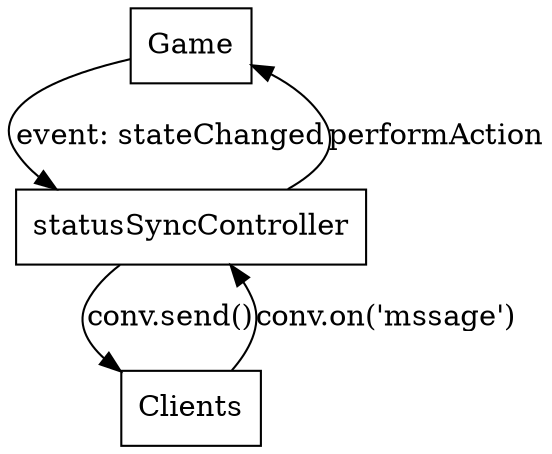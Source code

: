 digraph Sync {
  Game -> Controller [label="event: stateChanged"]
  Controller -> Clients [label="conv.send()"]

  Controller -> Game [label="performAction"]
  Clients -> Controller [label="conv.on('mssage')"]

  Game [shape=box]
  Clients [shape=box]
  Controller [shape=box, label="statusSyncController"]
}
